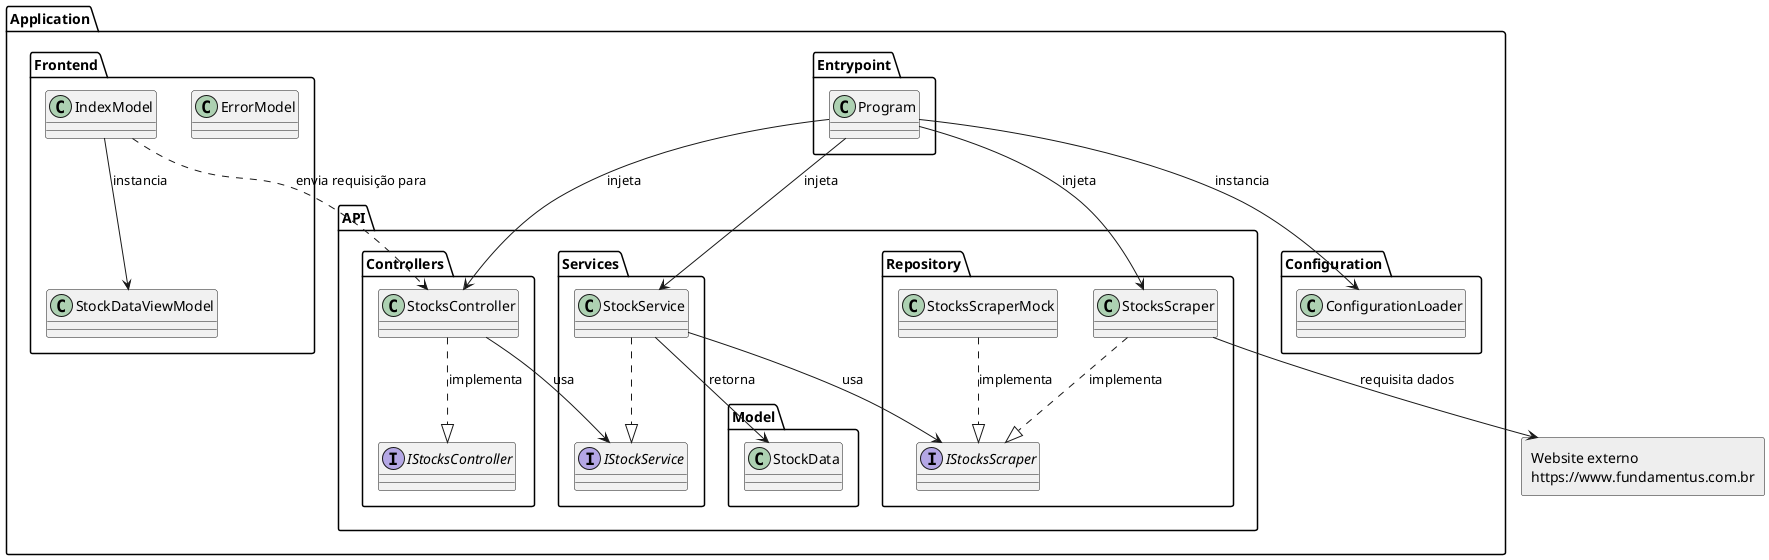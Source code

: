 @startuml
allowmixing

package "Application.Entrypoint" {
  class Program
}

package "Application.API.Controllers" {
    interface IStocksController
    class StocksController
}

package "Application.API.Model" {
    class StockData
}

package "Application.API.Services" {
    interface IStockService
    class StockService
}

package "Application.API.Repository" {
    interface IStocksScraper
    class StocksScraper
    class StocksScraperMock
}

package "Application.Configuration" {
    class ConfigurationLoader
}

package "Application.Frontend" {
    class ErrorModel
    class IndexModel
    class StockDataViewModel
}

' Entidade externa com fundo cinza claro
rectangle "Website externo\nhttps://www.fundamentus.com.br" as Fundamentus #EEEEEE

' Relações Controllers
StocksController ..|> IStocksController : implementa
StocksController --> IStockService : usa

' Relações Services
StockService ..|> IStockService
StockService --> IStocksScraper : usa
StockService --> StockData : retorna

' Relações Scraper
StocksScraper ..|> IStocksScraper : implementa
StocksScraperMock ..|> IStocksScraper : implementa

' Relação Scraper -> Fundamentus
StocksScraper --> Fundamentus : requisita dados

' Relações Program
Program --> ConfigurationLoader : instancia
Program --> StocksController : injeta
Program --> StockService : injeta
Program --> StocksScraper : injeta

' Relações Pages
IndexModel --> StockDataViewModel : instancia
IndexModel ..> StocksController : envia requisição para

@enduml